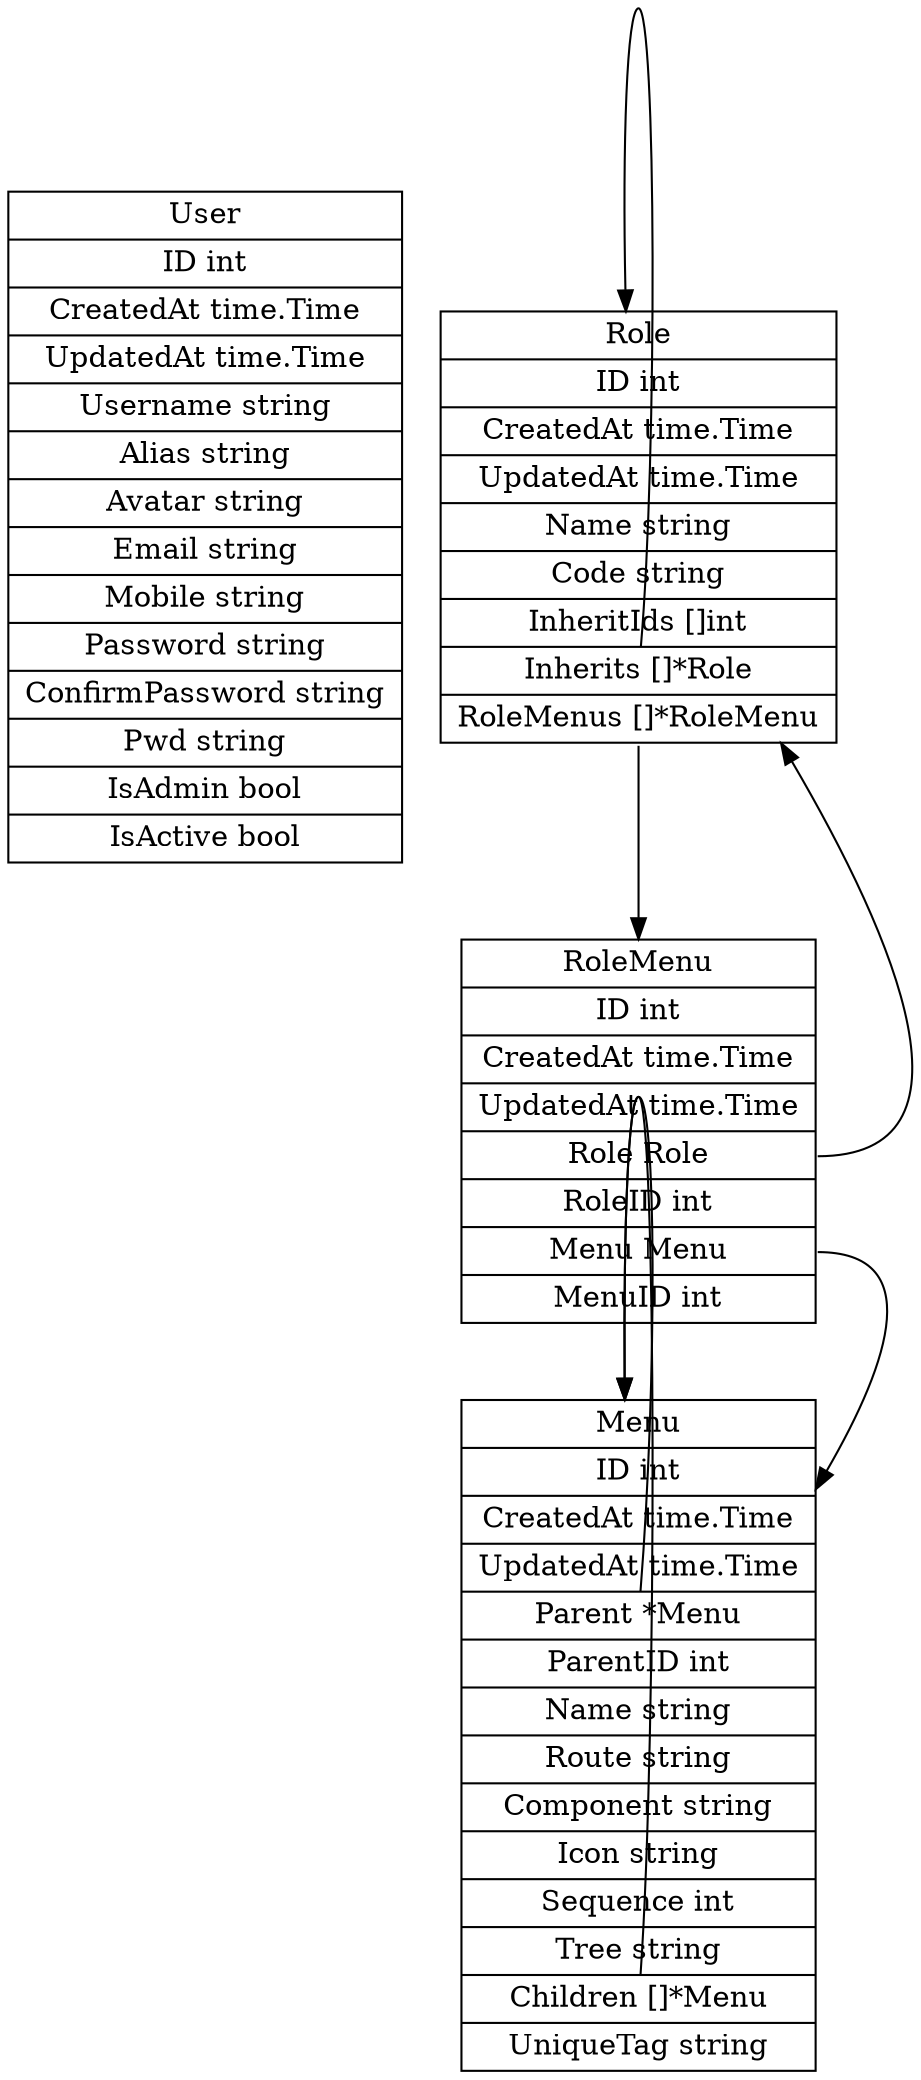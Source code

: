 digraph GoERD {
	graph [bb="0,0,364.35,951"];
	node [label="\N"];
	subgraph all_fileds {
		graph [label=all_fileds];
		"node-User"		 [height=4.2917,
			label="{User|<f0>ID\ int|<f1>CreatedAt\ time.Time|<f2>UpdatedAt\ time.Time|<f3>Username\ string|<f4>Alias\ string|<f5>Avatar\ string|<\
f6>Email\ string|<f7>Mobile\ string|<f8>Password\ string|<f9>ConfirmPassword\ string|<f10>Pwd\ string|<f11>IsAdmin\ bool|<f12>IsActive\ \
bool}",
			pos="75.867,712.5",
			rects="0,844.5,151.73,866.5 0,822.5,151.73,844.5 0,800.5,151.73,822.5 0,778.5,151.73,800.5 0,756.5,151.73,778.5 0,734.5,151.73,756.5 0,\
712.5,151.73,734.5 0,690.5,151.73,712.5 0,668.5,151.73,690.5 0,646.5,151.73,668.5 0,624.5,151.73,646.5 0,602.5,151.73,624.5 0,580.5,\
151.73,602.5 0,558.5,151.73,580.5",
			shape=record,
			width=2.1074];
		"node-Role"		 [height=2.7639,
			label="{Role|<f0>ID\ int|<f1>CreatedAt\ time.Time|<f2>UpdatedAt\ time.Time|<f3>Name\ string|<f4>Code\ string|<f5>InheritIds\ \[\]int|<f6>\
Inherits\ \[\]\*Role|<f7>RoleMenus\ \[\]\*RoleMenu}",
			pos="249.87,712.5",
			rects="170.13,789.5,329.61,811.5 170.13,767.5,329.61,789.5 170.13,745.5,329.61,767.5 170.13,723.5,329.61,745.5 170.13,701.5,329.61,723.5 \
170.13,679.5,329.61,701.5 170.13,657.5,329.61,679.5 170.13,635.5,329.61,657.5 170.13,613.5,329.61,635.5",
			shape=record,
			width=2.215];
		"node-Role":f6 -> "node-Role"		 [pos="e,243.81,811.74 250.98,657.52 258.85,744.92 258.48,951 249.87,951 244.22,951 242.11,888.31 243.56,821.97"];
		"node-RoleMenu"		 [height=2.4583,
			label="{RoleMenu|<f0>ID\ int|<f1>CreatedAt\ time.Time|<f2>UpdatedAt\ time.Time|<f3>Role\ Role|<f4>RoleID\ int|<f5>Menu\ Menu|<f6>MenuID\ \
int}",
			pos="249.87,433.5",
			rects="180.68,499.5,319.05,521.5 180.68,477.5,319.05,499.5 180.68,455.5,319.05,477.5 180.68,433.5,319.05,455.5 180.68,411.5,319.05,433.5 \
180.68,389.5,319.05,411.5 180.68,367.5,319.05,389.5 180.68,345.5,319.05,367.5",
			shape=record,
			width=1.9218];
		"node-Role":f7 -> "node-RoleMenu"		 [pos="e,249.87,521.85 249.87,613.5 249.87,587.04 249.87,558.39 249.87,531.89"];
		"node-Menu"		 [height=4.2917,
			label="{Menu|<f0>ID\ int|<f1>CreatedAt\ time.Time|<f2>UpdatedAt\ time.Time|<f3>Parent\ \*Menu|<f4>ParentID\ int|<f5>Name\ string|<f6>Route\ \
string|<f7>Component\ string|<f8>Icon\ string|<f9>Sequence\ int|<f10>Tree\ string|<f11>Children\ \[\]\*Menu|<f12>UniqueTag\ string}",
			pos="249.87,154.5",
			rects="180.68,286.5,319.05,308.5 180.68,264.5,319.05,286.5 180.68,242.5,319.05,264.5 180.68,220.5,319.05,242.5 180.68,198.5,319.05,220.5 \
180.68,176.5,319.05,198.5 180.68,154.5,319.05,176.5 180.68,132.5,319.05,154.5 180.68,110.5,319.05,132.5 180.68,88.5,319.05,110.5 \
180.68,66.5,319.05,88.5 180.68,44.5,319.05,66.5 180.68,22.5,319.05,44.5 180.68,0.5,319.05,22.5",
			shape=record,
			width=1.9218];
		"node-Menu":f3 -> "node-Menu"		 [pos="e,243.28,308.52 250.83,220.56 258.85,317.58 258.53,448 249.87,448 244.91,448 242.68,388.59 243.19,318.87"];
		"node-Menu":f11 -> "node-Menu"		 [pos="e,243.28,308.52 250.78,44.606 258.86,153.21 258.55,448 249.87,448 244.91,448 242.68,388.59 243.19,318.87"];
		"node-RoleMenu":f3 -> "node-Role"		 [pos="e,310.85,613.1 318.87,422.5 396.39,422.5 359.57,521.79 315.67,604.17"];
		"node-RoleMenu":f5 -> "node-Menu"		 [pos="e,319.09,258.63 318.87,378.5 370.63,378.5 353.92,323.2 324,267.56"];
	}
}

